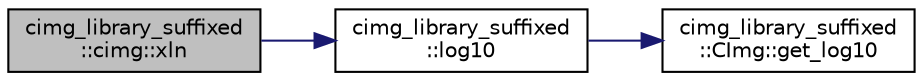 digraph "cimg_library_suffixed::cimg::xln"
{
 // INTERACTIVE_SVG=YES
  edge [fontname="Helvetica",fontsize="10",labelfontname="Helvetica",labelfontsize="10"];
  node [fontname="Helvetica",fontsize="10",shape=record];
  rankdir="LR";
  Node4732 [label="cimg_library_suffixed\l::cimg::xln",height=0.2,width=0.4,color="black", fillcolor="grey75", style="filled", fontcolor="black"];
  Node4732 -> Node4733 [color="midnightblue",fontsize="10",style="solid",fontname="Helvetica"];
  Node4733 [label="cimg_library_suffixed\l::log10",height=0.2,width=0.4,color="black", fillcolor="white", style="filled",URL="$namespacecimg__library__suffixed.html#a0f2193937084db25a38b70eab00da3dd"];
  Node4733 -> Node4734 [color="midnightblue",fontsize="10",style="solid",fontname="Helvetica"];
  Node4734 [label="cimg_library_suffixed\l::CImg::get_log10",height=0.2,width=0.4,color="black", fillcolor="white", style="filled",URL="$structcimg__library__suffixed_1_1_c_img.html#abd8ffc73da90fa7a26fb65ab30d05d20",tooltip="Compute the base-10 logarithm of each pixel value . "];
}
